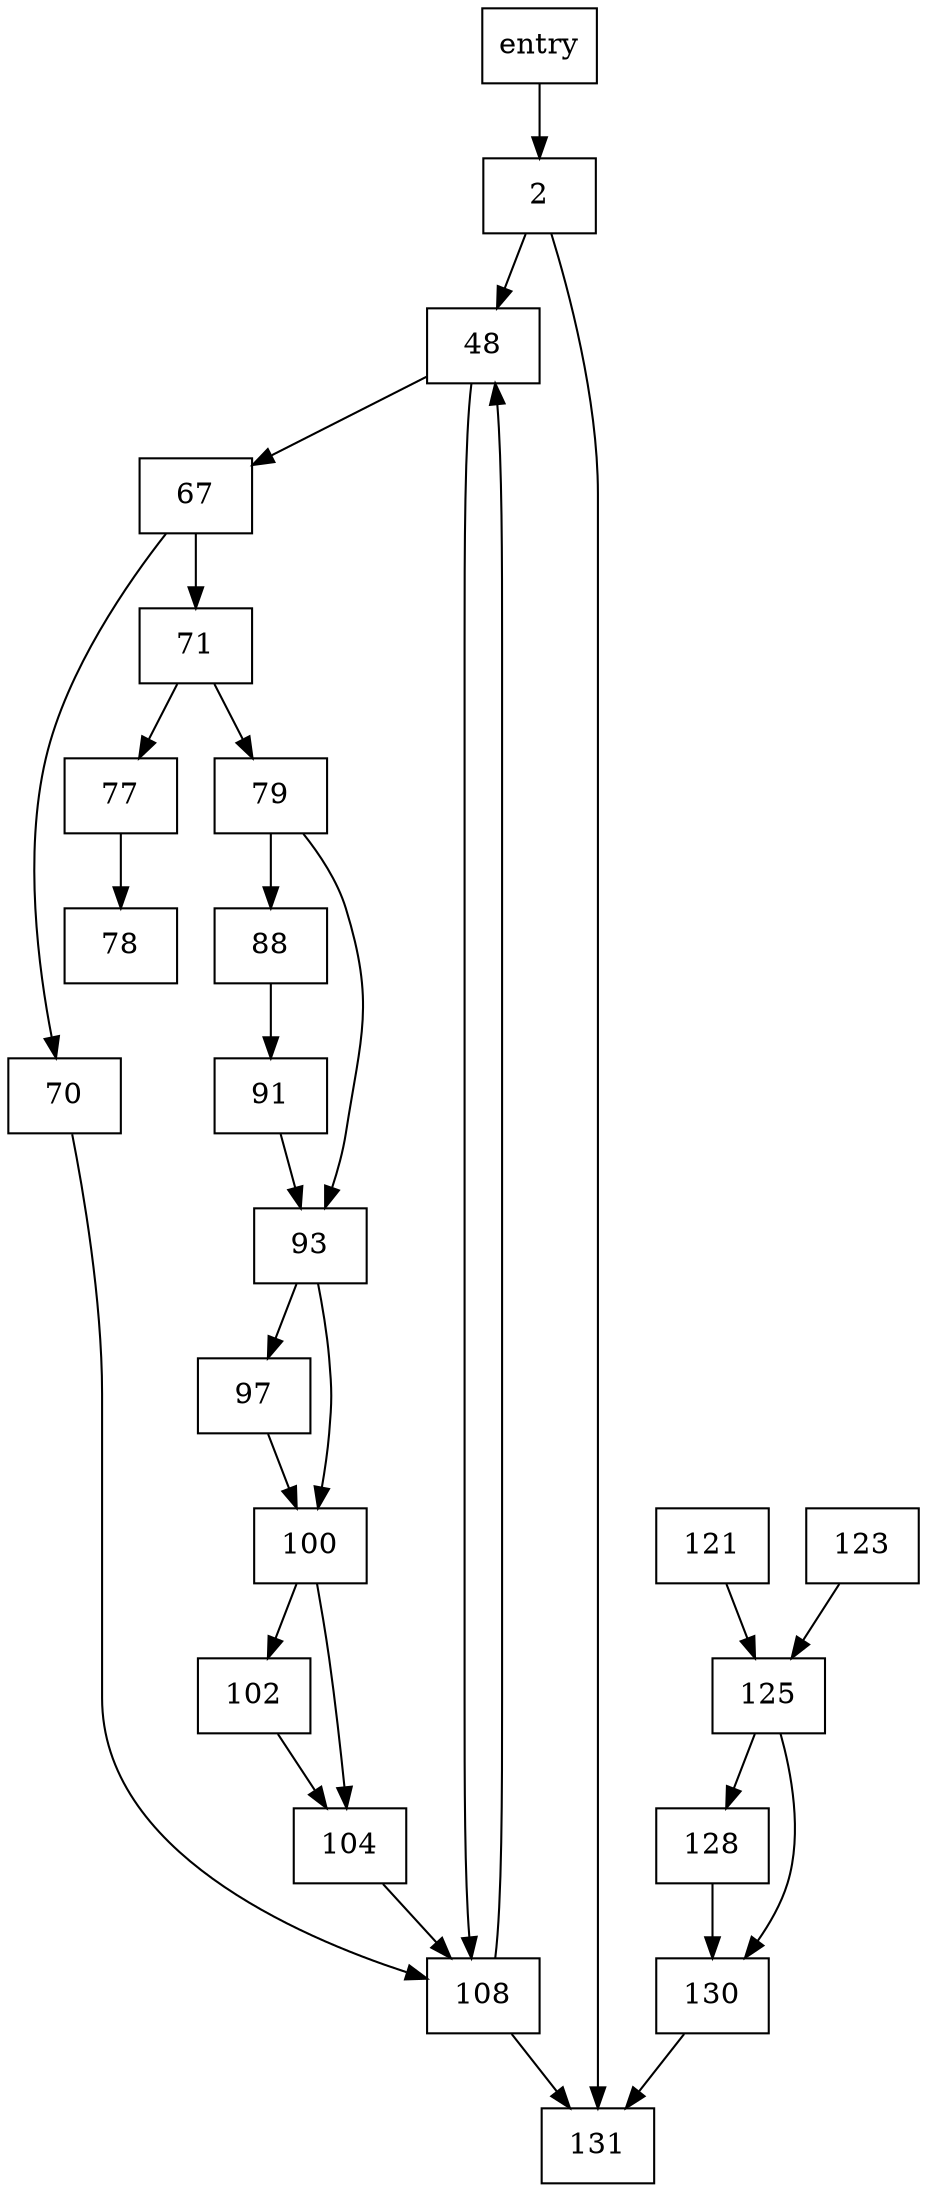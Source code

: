 digraph "Control Flow Graph" {
    node [shape=box];

    entry -> 2;
    2 -> 48;
    2 -> 131;
    48 -> 67;
    48 -> 108;
    67 -> 70;
    67 -> 71;
    70 -> 108;
    71 -> 77;
    71 -> 79;
    77 -> 78;
    79 -> 88;
    79 -> 93;
    88 -> 91;
    91 -> 93;
    93 -> 97;
    93 -> 100;
    97 -> 100;
    100 -> 102;
    100 -> 104;
    102 -> 104;
    104 -> 108;
    108 -> 48;
    108 -> 131;
    121 -> 125;
    123 -> 125;
    125 -> 128;
    125 -> 130;
    128 -> 130;
    130 -> 131;

}
